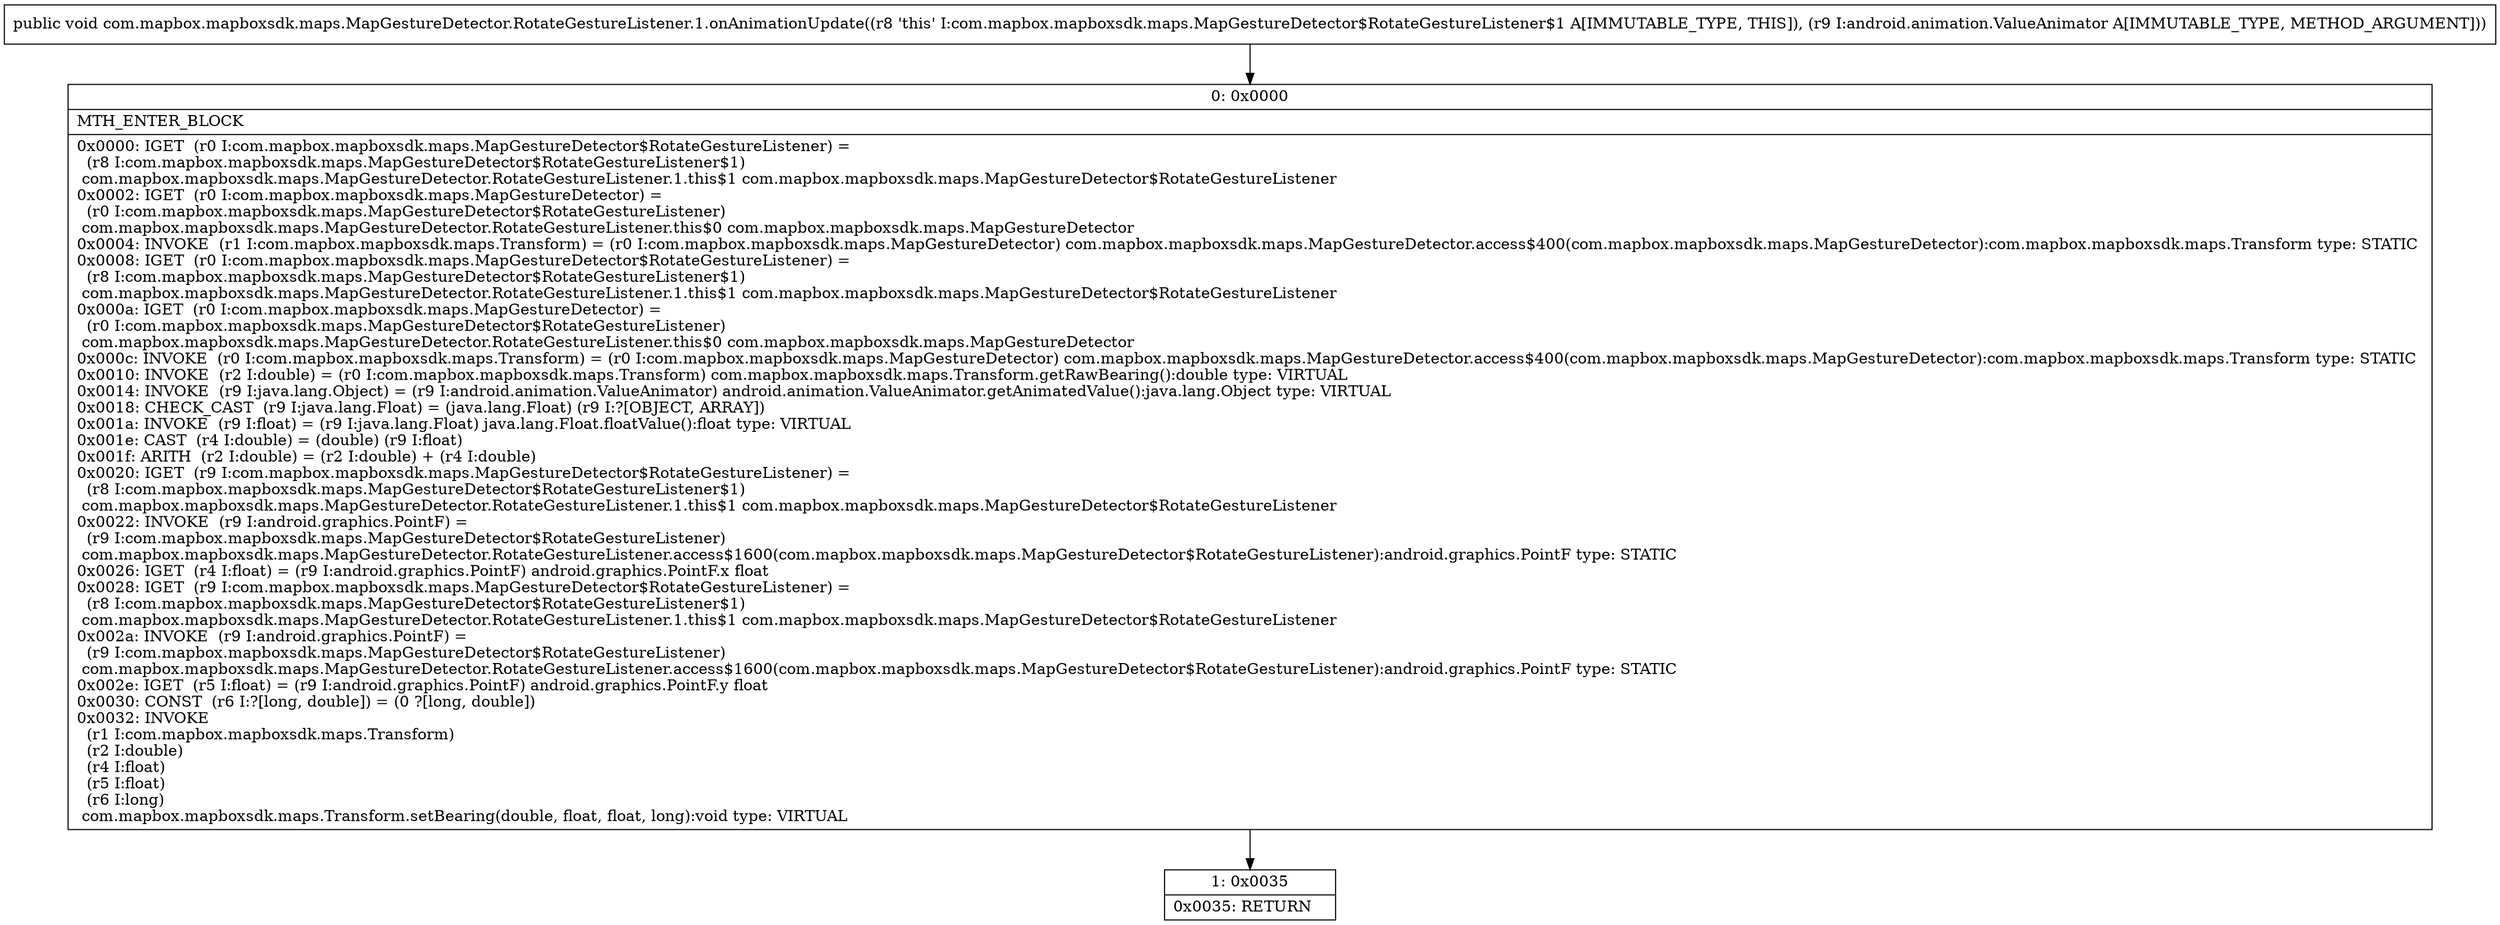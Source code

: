 digraph "CFG forcom.mapbox.mapboxsdk.maps.MapGestureDetector.RotateGestureListener.1.onAnimationUpdate(Landroid\/animation\/ValueAnimator;)V" {
Node_0 [shape=record,label="{0\:\ 0x0000|MTH_ENTER_BLOCK\l|0x0000: IGET  (r0 I:com.mapbox.mapboxsdk.maps.MapGestureDetector$RotateGestureListener) = \l  (r8 I:com.mapbox.mapboxsdk.maps.MapGestureDetector$RotateGestureListener$1)\l com.mapbox.mapboxsdk.maps.MapGestureDetector.RotateGestureListener.1.this$1 com.mapbox.mapboxsdk.maps.MapGestureDetector$RotateGestureListener \l0x0002: IGET  (r0 I:com.mapbox.mapboxsdk.maps.MapGestureDetector) = \l  (r0 I:com.mapbox.mapboxsdk.maps.MapGestureDetector$RotateGestureListener)\l com.mapbox.mapboxsdk.maps.MapGestureDetector.RotateGestureListener.this$0 com.mapbox.mapboxsdk.maps.MapGestureDetector \l0x0004: INVOKE  (r1 I:com.mapbox.mapboxsdk.maps.Transform) = (r0 I:com.mapbox.mapboxsdk.maps.MapGestureDetector) com.mapbox.mapboxsdk.maps.MapGestureDetector.access$400(com.mapbox.mapboxsdk.maps.MapGestureDetector):com.mapbox.mapboxsdk.maps.Transform type: STATIC \l0x0008: IGET  (r0 I:com.mapbox.mapboxsdk.maps.MapGestureDetector$RotateGestureListener) = \l  (r8 I:com.mapbox.mapboxsdk.maps.MapGestureDetector$RotateGestureListener$1)\l com.mapbox.mapboxsdk.maps.MapGestureDetector.RotateGestureListener.1.this$1 com.mapbox.mapboxsdk.maps.MapGestureDetector$RotateGestureListener \l0x000a: IGET  (r0 I:com.mapbox.mapboxsdk.maps.MapGestureDetector) = \l  (r0 I:com.mapbox.mapboxsdk.maps.MapGestureDetector$RotateGestureListener)\l com.mapbox.mapboxsdk.maps.MapGestureDetector.RotateGestureListener.this$0 com.mapbox.mapboxsdk.maps.MapGestureDetector \l0x000c: INVOKE  (r0 I:com.mapbox.mapboxsdk.maps.Transform) = (r0 I:com.mapbox.mapboxsdk.maps.MapGestureDetector) com.mapbox.mapboxsdk.maps.MapGestureDetector.access$400(com.mapbox.mapboxsdk.maps.MapGestureDetector):com.mapbox.mapboxsdk.maps.Transform type: STATIC \l0x0010: INVOKE  (r2 I:double) = (r0 I:com.mapbox.mapboxsdk.maps.Transform) com.mapbox.mapboxsdk.maps.Transform.getRawBearing():double type: VIRTUAL \l0x0014: INVOKE  (r9 I:java.lang.Object) = (r9 I:android.animation.ValueAnimator) android.animation.ValueAnimator.getAnimatedValue():java.lang.Object type: VIRTUAL \l0x0018: CHECK_CAST  (r9 I:java.lang.Float) = (java.lang.Float) (r9 I:?[OBJECT, ARRAY]) \l0x001a: INVOKE  (r9 I:float) = (r9 I:java.lang.Float) java.lang.Float.floatValue():float type: VIRTUAL \l0x001e: CAST  (r4 I:double) = (double) (r9 I:float) \l0x001f: ARITH  (r2 I:double) = (r2 I:double) + (r4 I:double) \l0x0020: IGET  (r9 I:com.mapbox.mapboxsdk.maps.MapGestureDetector$RotateGestureListener) = \l  (r8 I:com.mapbox.mapboxsdk.maps.MapGestureDetector$RotateGestureListener$1)\l com.mapbox.mapboxsdk.maps.MapGestureDetector.RotateGestureListener.1.this$1 com.mapbox.mapboxsdk.maps.MapGestureDetector$RotateGestureListener \l0x0022: INVOKE  (r9 I:android.graphics.PointF) = \l  (r9 I:com.mapbox.mapboxsdk.maps.MapGestureDetector$RotateGestureListener)\l com.mapbox.mapboxsdk.maps.MapGestureDetector.RotateGestureListener.access$1600(com.mapbox.mapboxsdk.maps.MapGestureDetector$RotateGestureListener):android.graphics.PointF type: STATIC \l0x0026: IGET  (r4 I:float) = (r9 I:android.graphics.PointF) android.graphics.PointF.x float \l0x0028: IGET  (r9 I:com.mapbox.mapboxsdk.maps.MapGestureDetector$RotateGestureListener) = \l  (r8 I:com.mapbox.mapboxsdk.maps.MapGestureDetector$RotateGestureListener$1)\l com.mapbox.mapboxsdk.maps.MapGestureDetector.RotateGestureListener.1.this$1 com.mapbox.mapboxsdk.maps.MapGestureDetector$RotateGestureListener \l0x002a: INVOKE  (r9 I:android.graphics.PointF) = \l  (r9 I:com.mapbox.mapboxsdk.maps.MapGestureDetector$RotateGestureListener)\l com.mapbox.mapboxsdk.maps.MapGestureDetector.RotateGestureListener.access$1600(com.mapbox.mapboxsdk.maps.MapGestureDetector$RotateGestureListener):android.graphics.PointF type: STATIC \l0x002e: IGET  (r5 I:float) = (r9 I:android.graphics.PointF) android.graphics.PointF.y float \l0x0030: CONST  (r6 I:?[long, double]) = (0 ?[long, double]) \l0x0032: INVOKE  \l  (r1 I:com.mapbox.mapboxsdk.maps.Transform)\l  (r2 I:double)\l  (r4 I:float)\l  (r5 I:float)\l  (r6 I:long)\l com.mapbox.mapboxsdk.maps.Transform.setBearing(double, float, float, long):void type: VIRTUAL \l}"];
Node_1 [shape=record,label="{1\:\ 0x0035|0x0035: RETURN   \l}"];
MethodNode[shape=record,label="{public void com.mapbox.mapboxsdk.maps.MapGestureDetector.RotateGestureListener.1.onAnimationUpdate((r8 'this' I:com.mapbox.mapboxsdk.maps.MapGestureDetector$RotateGestureListener$1 A[IMMUTABLE_TYPE, THIS]), (r9 I:android.animation.ValueAnimator A[IMMUTABLE_TYPE, METHOD_ARGUMENT])) }"];
MethodNode -> Node_0;
Node_0 -> Node_1;
}

